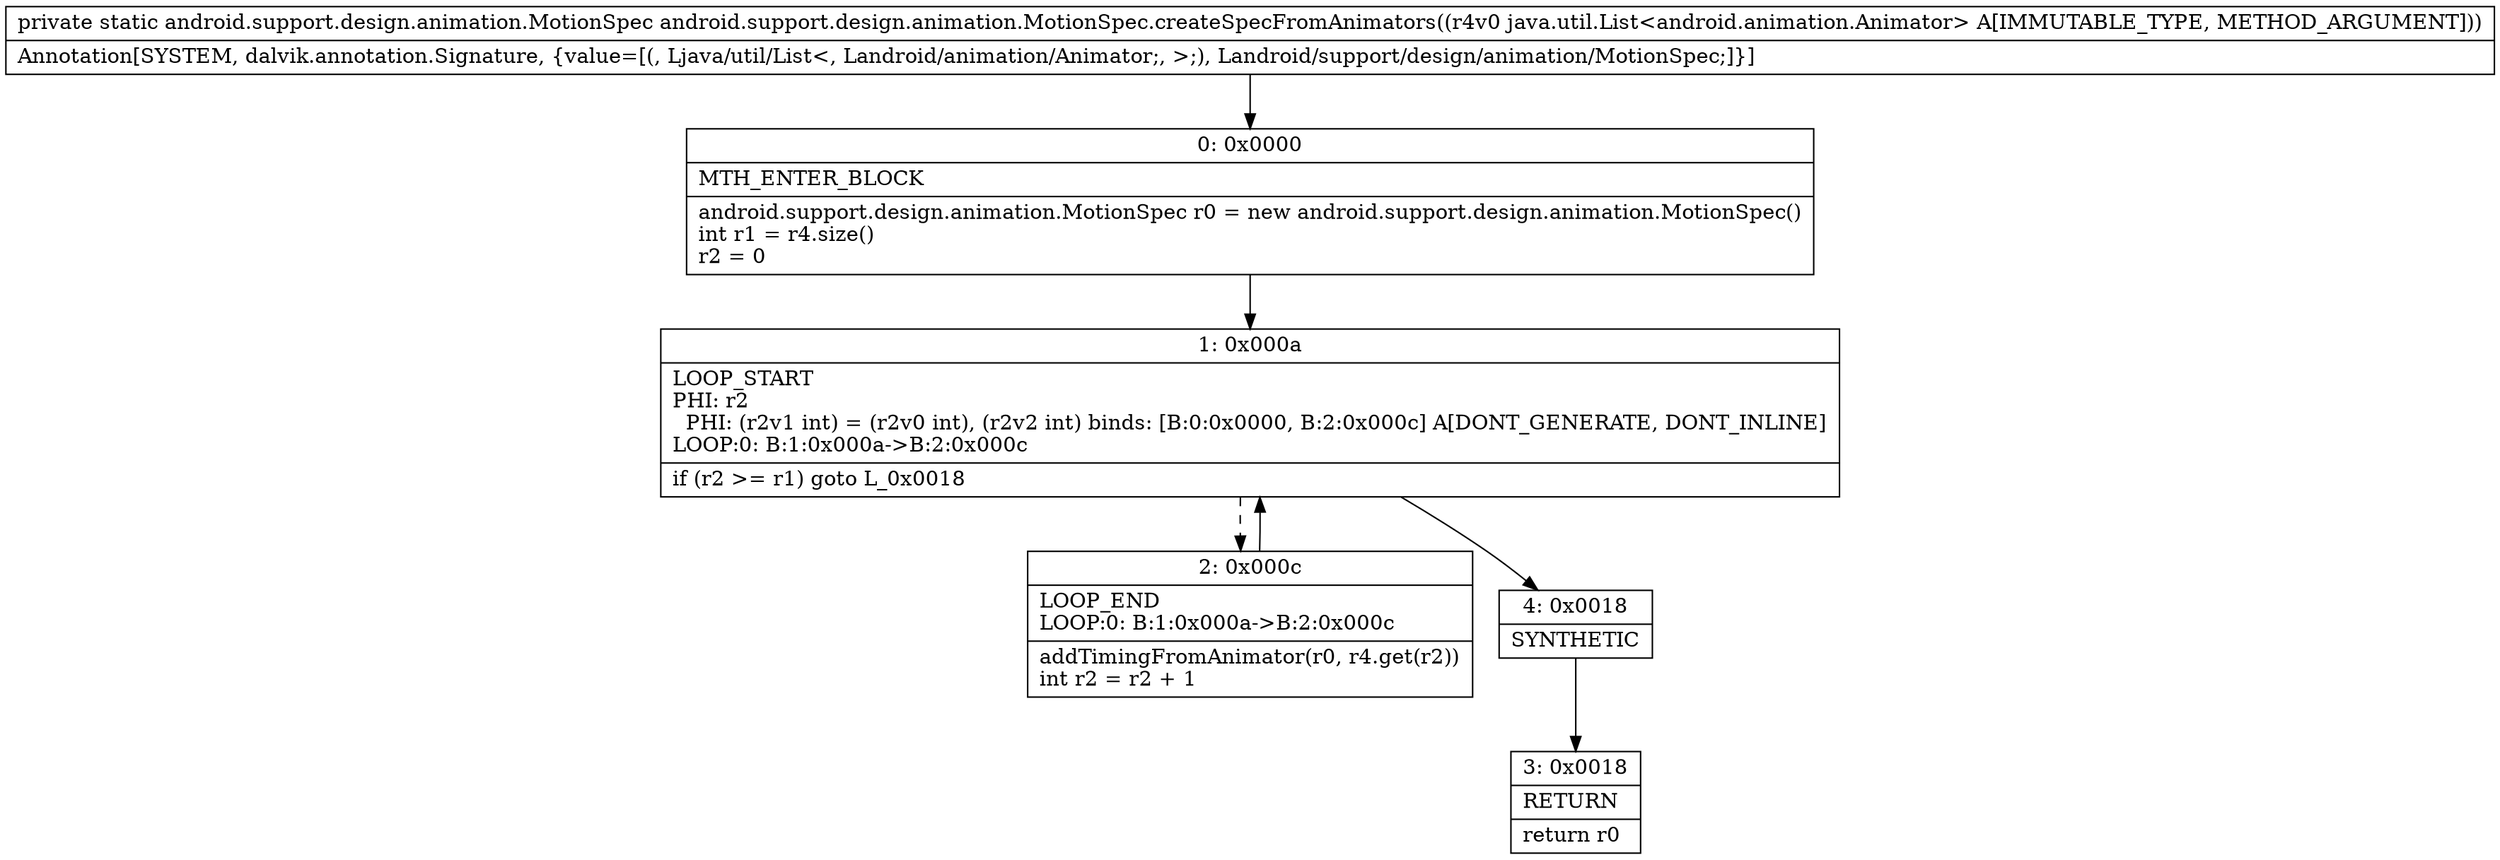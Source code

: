 digraph "CFG forandroid.support.design.animation.MotionSpec.createSpecFromAnimators(Ljava\/util\/List;)Landroid\/support\/design\/animation\/MotionSpec;" {
Node_0 [shape=record,label="{0\:\ 0x0000|MTH_ENTER_BLOCK\l|android.support.design.animation.MotionSpec r0 = new android.support.design.animation.MotionSpec()\lint r1 = r4.size()\lr2 = 0\l}"];
Node_1 [shape=record,label="{1\:\ 0x000a|LOOP_START\lPHI: r2 \l  PHI: (r2v1 int) = (r2v0 int), (r2v2 int) binds: [B:0:0x0000, B:2:0x000c] A[DONT_GENERATE, DONT_INLINE]\lLOOP:0: B:1:0x000a\-\>B:2:0x000c\l|if (r2 \>= r1) goto L_0x0018\l}"];
Node_2 [shape=record,label="{2\:\ 0x000c|LOOP_END\lLOOP:0: B:1:0x000a\-\>B:2:0x000c\l|addTimingFromAnimator(r0, r4.get(r2))\lint r2 = r2 + 1\l}"];
Node_3 [shape=record,label="{3\:\ 0x0018|RETURN\l|return r0\l}"];
Node_4 [shape=record,label="{4\:\ 0x0018|SYNTHETIC\l}"];
MethodNode[shape=record,label="{private static android.support.design.animation.MotionSpec android.support.design.animation.MotionSpec.createSpecFromAnimators((r4v0 java.util.List\<android.animation.Animator\> A[IMMUTABLE_TYPE, METHOD_ARGUMENT]))  | Annotation[SYSTEM, dalvik.annotation.Signature, \{value=[(, Ljava\/util\/List\<, Landroid\/animation\/Animator;, \>;), Landroid\/support\/design\/animation\/MotionSpec;]\}]\l}"];
MethodNode -> Node_0;
Node_0 -> Node_1;
Node_1 -> Node_2[style=dashed];
Node_1 -> Node_4;
Node_2 -> Node_1;
Node_4 -> Node_3;
}


